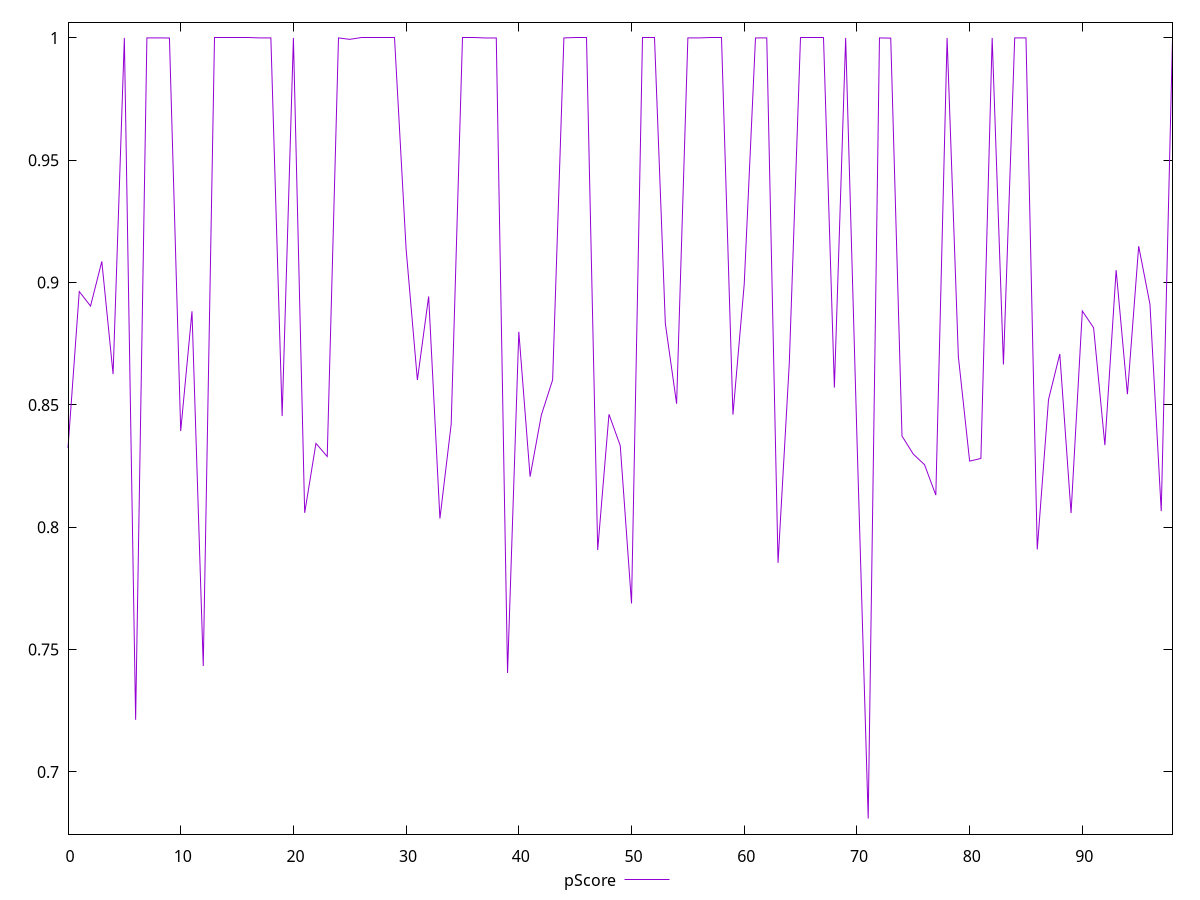 reset

$pScore <<EOF
0 0.8323769184289944
1 0.8963277206888495
2 0.8904053826403737
3 0.9086419122408537
4 0.8625987506327645
5 0.9999992551672774
6 0.7213036969695604
7 0.9999985283514017
8 0.9999995744835392
9 0.9999739372746099
10 0.8393242127921325
11 0.8882523595514051
12 0.7432948358364138
13 0.9999980541535122
14 0.99999787850093
15 0.9999990275901212
16 0.999998049563634
17 0.9999884815006201
18 0.9999967950976512
19 0.845455834641565
20 0.9999992897019245
21 0.8058930336574697
22 0.834265874494905
23 0.8289073896484787
24 0.9999986026571372
25 0.9994103815908668
26 0.9999991921808236
27 0.9999992416040507
28 0.9999984084062254
29 0.9999989431358869
30 0.9136713871927713
31 0.8601639564706188
32 0.8943378850421462
33 0.8035624818169171
34 0.8421542480171946
35 0.9999992057059939
36 0.9999990345940385
37 0.9999867956567836
38 0.9999877357123954
39 0.7404411279132899
40 0.8799044503251485
41 0.8206846390592467
42 0.8458621237806832
43 0.8602184364957935
44 0.9999909587823053
45 0.9999986896191022
46 0.9999990453123733
47 0.7907150790513514
48 0.8461498131153093
49 0.8333516643315049
50 0.7688524159592975
51 0.999999421579628
52 0.9999980688846792
53 0.8832900218852178
54 0.8504787210787477
55 0.9999987977387634
56 0.9999947862609904
57 0.9999991728322576
58 0.9999984900336416
59 0.8460075171726162
60 0.8993460298591889
61 0.9999863992516537
62 0.999998153464547
63 0.785453967841203
64 0.8671742404880691
65 0.9999993083726344
66 0.9999980875506056
67 0.999999408750003
68 0.857081779354874
69 0.9999958113432232
70 0.8368371640253645
71 0.6809456385242407
72 0.9999986232717619
73 0.9999118657848505
74 0.837263655026326
75 0.8298953997988543
76 0.8255526989998206
77 0.8131286411881323
78 0.9999869712084639
79 0.8697453214418264
80 0.8270255343872945
81 0.8281255740706402
82 0.9999906630142348
83 0.8665161772310783
84 0.9999974987866724
85 0.9999962166057216
86 0.7909111585271842
87 0.8521806629551145
88 0.8708046218580617
89 0.8057842291321533
90 0.888390566703003
91 0.8815102899265909
92 0.8335429535200095
93 0.9050992953207244
94 0.854353582188427
95 0.9148712512056905
96 0.8911761785245818
97 0.8065828373427216
98 0.9999953635328358
EOF

set key outside below
set xrange [0:98]
set yrange [0.6745645598050548:1.006380653202725]
set trange [0.6745645598050548:1.006380653202725]
set terminal svg size 640, 500 enhanced background rgb 'white'
set output "reports/report_00027_2021-02-24T12-40-31.850Z/bootup-time/samples/card/pScore/values.svg"

plot $pScore title "pScore" with line

reset
